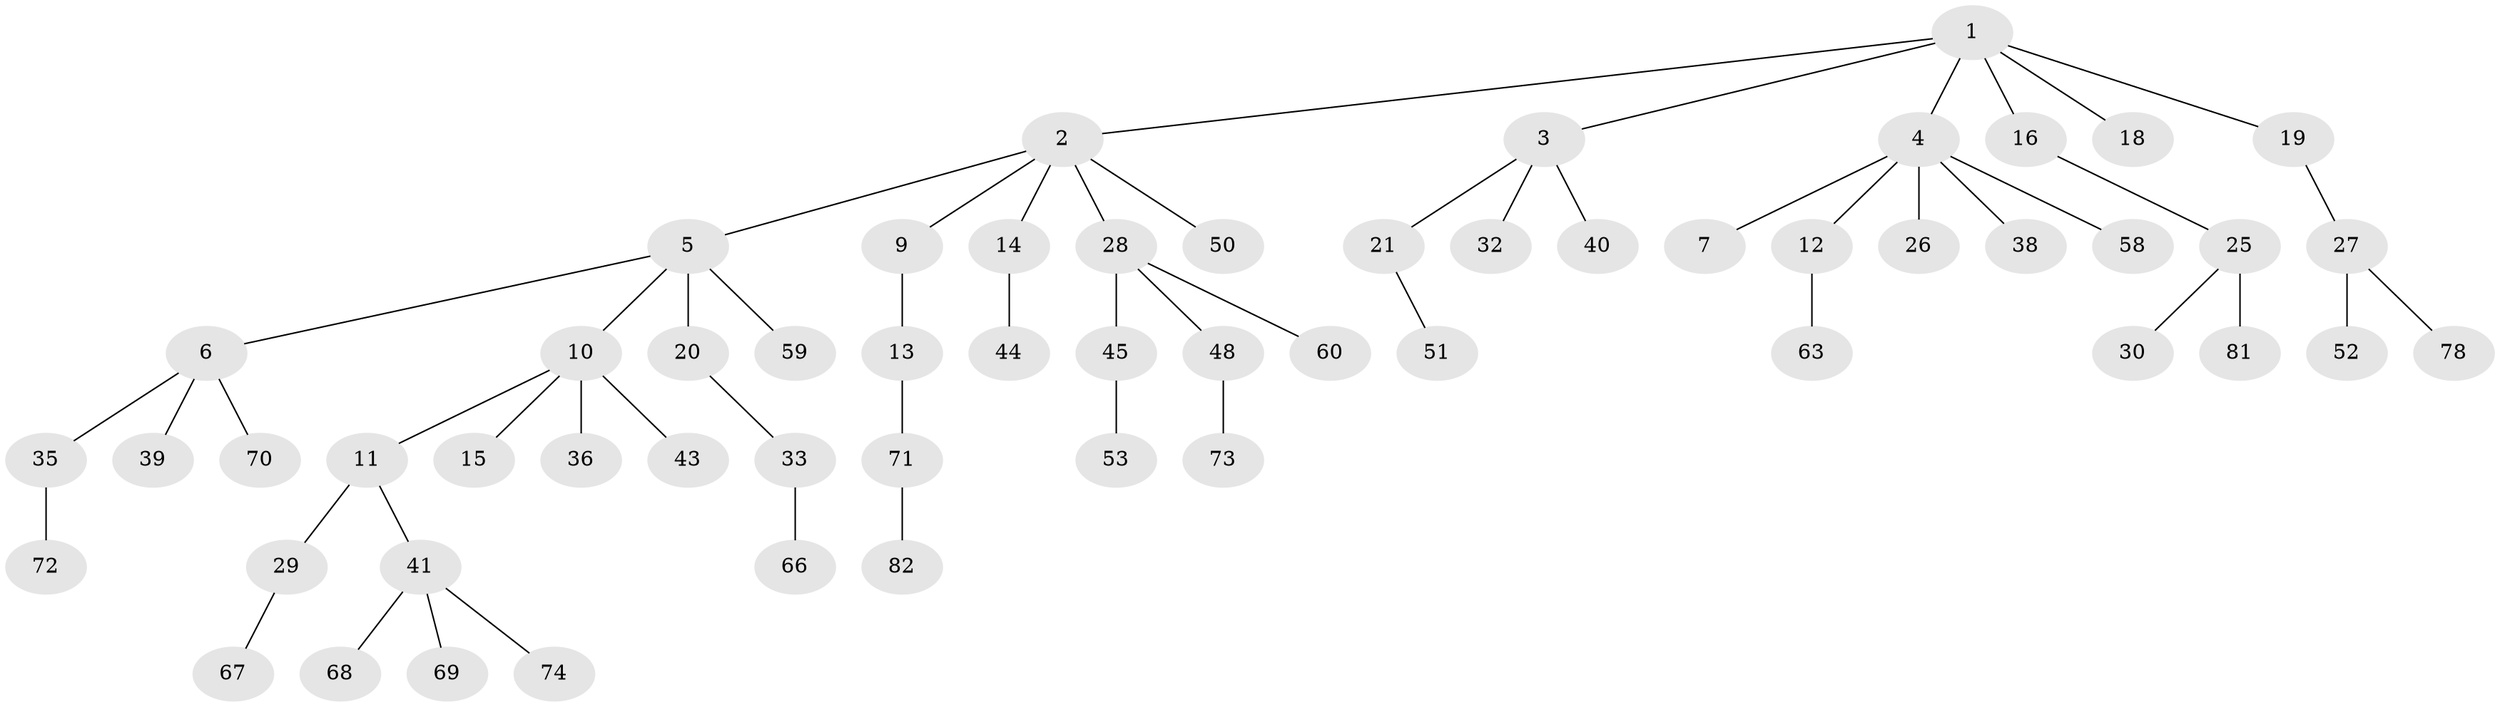 // Generated by graph-tools (version 1.1) at 2025/52/02/27/25 19:52:09]
// undirected, 57 vertices, 56 edges
graph export_dot {
graph [start="1"]
  node [color=gray90,style=filled];
  1 [super="+65"];
  2 [super="+46"];
  3 [super="+8"];
  4 [super="+24"];
  5 [super="+76"];
  6 [super="+37"];
  7;
  9 [super="+56"];
  10 [super="+47"];
  11 [super="+62"];
  12 [super="+17"];
  13;
  14;
  15;
  16 [super="+22"];
  18;
  19;
  20 [super="+61"];
  21 [super="+23"];
  25 [super="+31"];
  26;
  27 [super="+75"];
  28 [super="+34"];
  29 [super="+42"];
  30;
  32 [super="+84"];
  33;
  35;
  36 [super="+54"];
  38;
  39;
  40;
  41 [super="+55"];
  43;
  44 [super="+49"];
  45;
  48;
  50;
  51;
  52 [super="+57"];
  53;
  58;
  59 [super="+64"];
  60;
  63;
  66 [super="+79"];
  67;
  68 [super="+83"];
  69 [super="+80"];
  70;
  71 [super="+77"];
  72;
  73;
  74;
  78;
  81;
  82;
  1 -- 2;
  1 -- 3;
  1 -- 4;
  1 -- 16;
  1 -- 18;
  1 -- 19;
  2 -- 5;
  2 -- 9;
  2 -- 14;
  2 -- 28;
  2 -- 50;
  3 -- 21;
  3 -- 40;
  3 -- 32;
  4 -- 7;
  4 -- 12;
  4 -- 26;
  4 -- 58;
  4 -- 38;
  5 -- 6;
  5 -- 10;
  5 -- 20;
  5 -- 59;
  6 -- 35;
  6 -- 70;
  6 -- 39;
  9 -- 13;
  10 -- 11;
  10 -- 15;
  10 -- 36;
  10 -- 43;
  11 -- 29;
  11 -- 41;
  12 -- 63;
  13 -- 71;
  14 -- 44;
  16 -- 25;
  19 -- 27;
  20 -- 33;
  21 -- 51;
  25 -- 30;
  25 -- 81;
  27 -- 52;
  27 -- 78;
  28 -- 45;
  28 -- 48;
  28 -- 60;
  29 -- 67;
  33 -- 66;
  35 -- 72;
  41 -- 68;
  41 -- 69;
  41 -- 74;
  45 -- 53;
  48 -- 73;
  71 -- 82;
}
